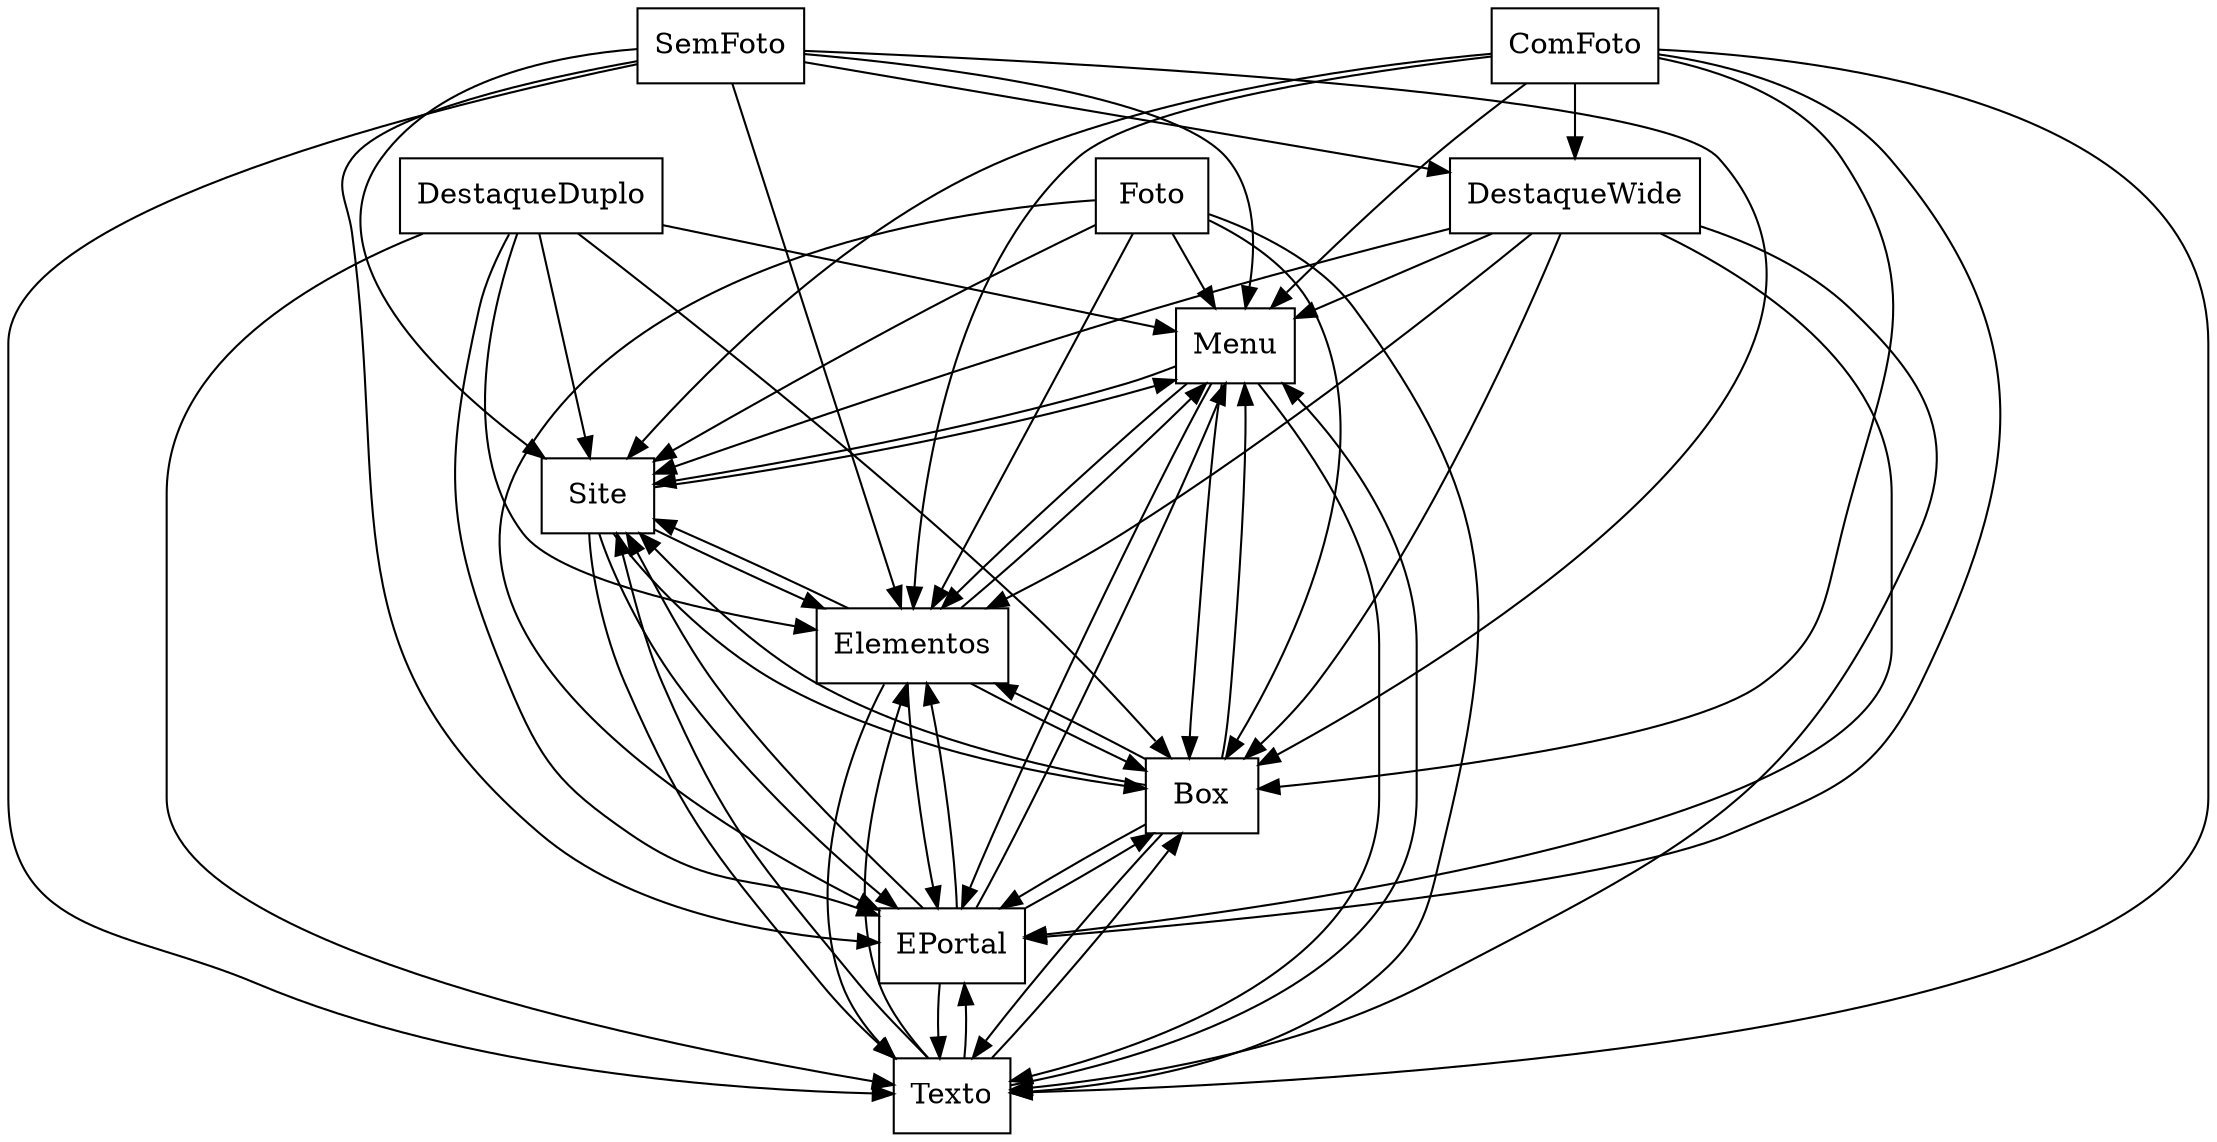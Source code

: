 digraph{
graph [rankdir=TB];
node [shape=box];
edge [arrowhead=normal];
0[label="Menu",]
1[label="Site",]
2[label="Texto",]
3[label="EPortal",]
4[label="DestaqueDuplo",]
5[label="SemFoto",]
6[label="Box",]
7[label="Foto",]
8[label="DestaqueWide",]
9[label="Elementos",]
10[label="ComFoto",]
0->1[label="",]
0->2[label="",]
0->3[label="",]
0->6[label="",]
0->9[label="",]
1->0[label="",]
1->2[label="",]
1->3[label="",]
1->6[label="",]
1->9[label="",]
2->0[label="",]
2->1[label="",]
2->3[label="",]
2->6[label="",]
2->9[label="",]
3->0[label="",]
3->1[label="",]
3->2[label="",]
3->6[label="",]
3->9[label="",]
4->0[label="",]
4->1[label="",]
4->2[label="",]
4->3[label="",]
4->6[label="",]
4->9[label="",]
5->0[label="",]
5->1[label="",]
5->2[label="",]
5->3[label="",]
5->6[label="",]
5->8[label="",]
5->9[label="",]
6->0[label="",]
6->1[label="",]
6->2[label="",]
6->3[label="",]
6->9[label="",]
7->0[label="",]
7->1[label="",]
7->2[label="",]
7->3[label="",]
7->6[label="",]
7->9[label="",]
8->0[label="",]
8->1[label="",]
8->2[label="",]
8->3[label="",]
8->6[label="",]
8->9[label="",]
9->0[label="",]
9->1[label="",]
9->2[label="",]
9->3[label="",]
9->6[label="",]
10->0[label="",]
10->1[label="",]
10->2[label="",]
10->3[label="",]
10->6[label="",]
10->8[label="",]
10->9[label="",]
}
